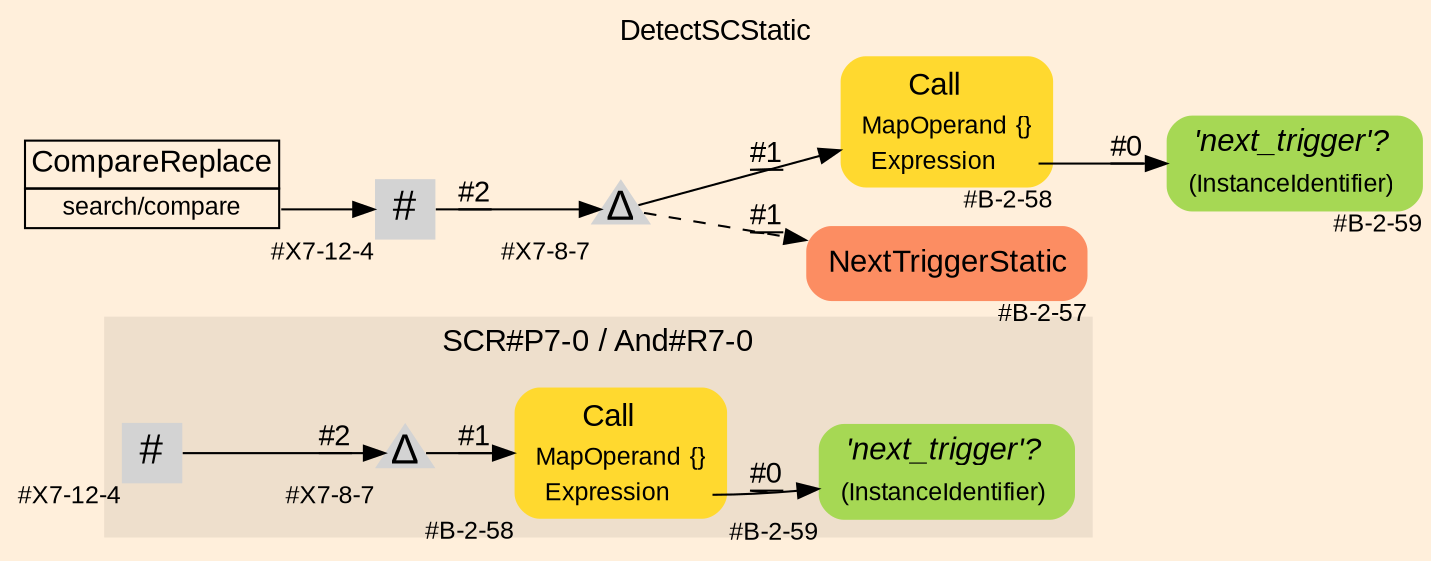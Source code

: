 digraph "DetectSCStatic" {
label = "DetectSCStatic"
labelloc = t
graph [
    rankdir = "LR"
    ranksep = 0.3
    bgcolor = antiquewhite1
    color = black
    fontcolor = black
    fontname = "Arial"
];
node [
    fontname = "Arial"
];
edge [
    fontname = "Arial"
];

// -------------------- figure And#R7-0 --------------------
// -------- region And#R7-0 ----------
subgraph "clusterAnd#R7-0" {
    label = "SCR#P7-0 / And#R7-0"
    style = "filled"
    color = antiquewhite2
    fontsize = "15"
    // -------- block And#R7-0/#B-2-58 ----------
    "And#R7-0/#B-2-58" [
        shape = "plaintext"
        fillcolor = "/set28/6"
        xlabel = "#B-2-58"
        fontsize = "12"
        fontcolor = black
        label = <<TABLE BORDER="0" CELLBORDER="0" CELLSPACING="0">
         <TR><TD><FONT POINT-SIZE="15" COLOR="black">Call</FONT></TD></TR>
         <TR><TD><FONT POINT-SIZE="12" COLOR="black">MapOperand</FONT></TD><TD PORT="port0"><FONT POINT-SIZE="12" COLOR="black">{}</FONT></TD></TR>
         <TR><TD><FONT POINT-SIZE="12" COLOR="black">Expression</FONT></TD><TD PORT="port1"></TD></TR>
        </TABLE>>
        style = "rounded,filled"
    ];
    
    // -------- block And#R7-0/#X7-8-7 ----------
    "And#R7-0/#X7-8-7" [
        shape = "triangle"
        xlabel = "#X7-8-7"
        fontsize = "12"
        fontcolor = black
        label = <<FONT POINT-SIZE="20" COLOR="black">Δ</FONT>>
        style = "filled"
        penwidth = 0.0
        fixedsize = true
        width = 0.4
        height = 0.4
    ];
    
    // -------- block And#R7-0/#B-2-59 ----------
    "And#R7-0/#B-2-59" [
        shape = "plaintext"
        fillcolor = "/set28/5"
        xlabel = "#B-2-59"
        fontsize = "12"
        fontcolor = black
        label = <<TABLE BORDER="0" CELLBORDER="0" CELLSPACING="0">
         <TR><TD><FONT POINT-SIZE="15" COLOR="black"><I>'next_trigger'?</I></FONT></TD></TR>
         <TR><TD><FONT POINT-SIZE="12" COLOR="black">(InstanceIdentifier)</FONT></TD><TD PORT="port0"></TD></TR>
        </TABLE>>
        style = "rounded,filled"
    ];
    
    // -------- block And#R7-0/#X7-12-4 ----------
    "And#R7-0/#X7-12-4" [
        shape = "square"
        xlabel = "#X7-12-4"
        fontsize = "12"
        fontcolor = black
        label = <<FONT POINT-SIZE="20" COLOR="black">#</FONT>>
        style = "filled"
        penwidth = 0.0
        fixedsize = true
        width = 0.4
        height = 0.4
    ];
    
}

"And#R7-0/#B-2-58":port1 -> "And#R7-0/#B-2-59" [
    label = "#0"
    decorate = true
    color = black
    fontcolor = black
];

"And#R7-0/#X7-8-7" -> "And#R7-0/#B-2-58" [
    label = "#1"
    decorate = true
    color = black
    fontcolor = black
];

"And#R7-0/#X7-12-4" -> "And#R7-0/#X7-8-7" [
    label = "#2"
    decorate = true
    color = black
    fontcolor = black
];


// -------------------- transformation figure --------------------
// -------- block CR#X7-10-7 ----------
"CR#X7-10-7" [
    shape = "plaintext"
    fillcolor = antiquewhite1
    fontsize = "12"
    fontcolor = black
    label = <<TABLE BORDER="0" CELLBORDER="1" CELLSPACING="0">
     <TR><TD><FONT POINT-SIZE="15" COLOR="black">CompareReplace</FONT></TD></TR>
     <TR><TD PORT="port0"><FONT POINT-SIZE="12" COLOR="black">search/compare</FONT></TD></TR>
    </TABLE>>
    style = "filled"
    color = black
];

// -------- block #X7-12-4 ----------
"#X7-12-4" [
    shape = "square"
    xlabel = "#X7-12-4"
    fontsize = "12"
    fontcolor = black
    label = <<FONT POINT-SIZE="20" COLOR="black">#</FONT>>
    style = "filled"
    penwidth = 0.0
    fixedsize = true
    width = 0.4
    height = 0.4
];

// -------- block #X7-8-7 ----------
"#X7-8-7" [
    shape = "triangle"
    xlabel = "#X7-8-7"
    fontsize = "12"
    fontcolor = black
    label = <<FONT POINT-SIZE="20" COLOR="black">Δ</FONT>>
    style = "filled"
    penwidth = 0.0
    fixedsize = true
    width = 0.4
    height = 0.4
];

// -------- block #B-2-58 ----------
"#B-2-58" [
    shape = "plaintext"
    fillcolor = "/set28/6"
    xlabel = "#B-2-58"
    fontsize = "12"
    fontcolor = black
    label = <<TABLE BORDER="0" CELLBORDER="0" CELLSPACING="0">
     <TR><TD><FONT POINT-SIZE="15" COLOR="black">Call</FONT></TD></TR>
     <TR><TD><FONT POINT-SIZE="12" COLOR="black">MapOperand</FONT></TD><TD PORT="port0"><FONT POINT-SIZE="12" COLOR="black">{}</FONT></TD></TR>
     <TR><TD><FONT POINT-SIZE="12" COLOR="black">Expression</FONT></TD><TD PORT="port1"></TD></TR>
    </TABLE>>
    style = "rounded,filled"
];

// -------- block #B-2-59 ----------
"#B-2-59" [
    shape = "plaintext"
    fillcolor = "/set28/5"
    xlabel = "#B-2-59"
    fontsize = "12"
    fontcolor = black
    label = <<TABLE BORDER="0" CELLBORDER="0" CELLSPACING="0">
     <TR><TD><FONT POINT-SIZE="15" COLOR="black"><I>'next_trigger'?</I></FONT></TD></TR>
     <TR><TD><FONT POINT-SIZE="12" COLOR="black">(InstanceIdentifier)</FONT></TD><TD PORT="port0"></TD></TR>
    </TABLE>>
    style = "rounded,filled"
];

// -------- block #B-2-57 ----------
"#B-2-57" [
    shape = "plaintext"
    fillcolor = "/set28/2"
    xlabel = "#B-2-57"
    fontsize = "12"
    fontcolor = black
    label = <<TABLE BORDER="0" CELLBORDER="0" CELLSPACING="0">
     <TR><TD><FONT POINT-SIZE="15" COLOR="black">NextTriggerStatic</FONT></TD></TR>
    </TABLE>>
    style = "rounded,filled"
];

"CR#X7-10-7":port0 -> "#X7-12-4" [
    label = ""
    decorate = true
    color = black
    fontcolor = black
];

"#X7-12-4" -> "#X7-8-7" [
    label = "#2"
    decorate = true
    color = black
    fontcolor = black
];

"#X7-8-7" -> "#B-2-58" [
    label = "#1"
    decorate = true
    color = black
    fontcolor = black
];

"#X7-8-7" -> "#B-2-57" [
    style="dashed"
    label = "#1"
    decorate = true
    color = black
    fontcolor = black
];

"#B-2-58":port1 -> "#B-2-59" [
    label = "#0"
    decorate = true
    color = black
    fontcolor = black
];


}
